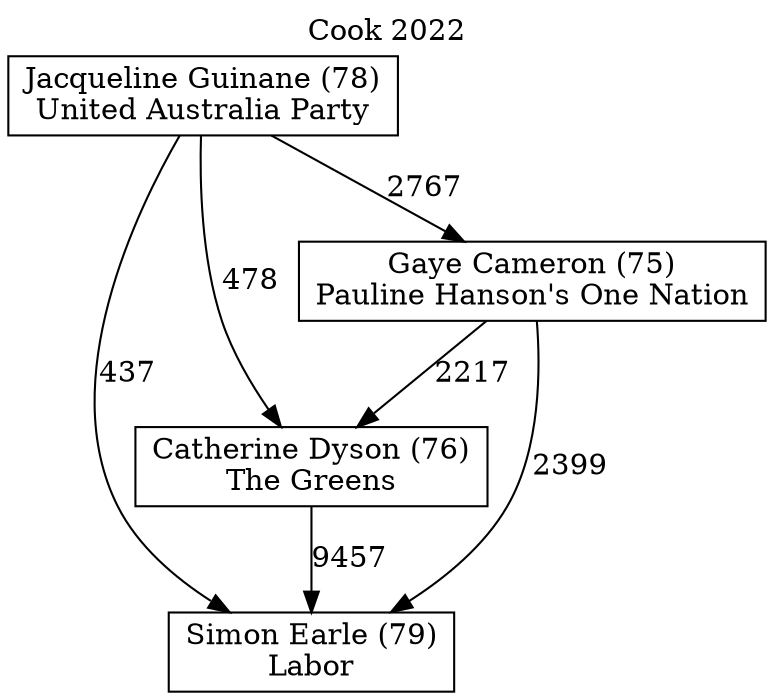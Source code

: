 // House preference flow
digraph "Simon Earle (79)_Cook_2022" {
	graph [label="Cook 2022" labelloc=t mclimit=10]
	node [shape=box]
	"Simon Earle (79)" [label="Simon Earle (79)
Labor"]
	"Catherine Dyson (76)" [label="Catherine Dyson (76)
The Greens"]
	"Gaye Cameron (75)" [label="Gaye Cameron (75)
Pauline Hanson's One Nation"]
	"Jacqueline Guinane (78)" [label="Jacqueline Guinane (78)
United Australia Party"]
	"Catherine Dyson (76)" -> "Simon Earle (79)" [label=9457]
	"Gaye Cameron (75)" -> "Catherine Dyson (76)" [label=2217]
	"Jacqueline Guinane (78)" -> "Gaye Cameron (75)" [label=2767]
	"Gaye Cameron (75)" -> "Simon Earle (79)" [label=2399]
	"Jacqueline Guinane (78)" -> "Simon Earle (79)" [label=437]
	"Jacqueline Guinane (78)" -> "Catherine Dyson (76)" [label=478]
}
